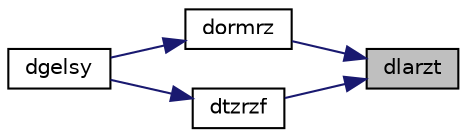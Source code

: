digraph "dlarzt"
{
 // LATEX_PDF_SIZE
  edge [fontname="Helvetica",fontsize="10",labelfontname="Helvetica",labelfontsize="10"];
  node [fontname="Helvetica",fontsize="10",shape=record];
  rankdir="RL";
  Node1 [label="dlarzt",height=0.2,width=0.4,color="black", fillcolor="grey75", style="filled", fontcolor="black",tooltip="DLARZT forms the triangular factor T of a block reflector H = I - vtvH."];
  Node1 -> Node2 [dir="back",color="midnightblue",fontsize="10",style="solid",fontname="Helvetica"];
  Node2 [label="dormrz",height=0.2,width=0.4,color="black", fillcolor="white", style="filled",URL="$dormrz_8f.html#ac2c48bc5f403cf18ff8c6aab5dff7635",tooltip="DORMRZ"];
  Node2 -> Node3 [dir="back",color="midnightblue",fontsize="10",style="solid",fontname="Helvetica"];
  Node3 [label="dgelsy",height=0.2,width=0.4,color="black", fillcolor="white", style="filled",URL="$dgelsy_8f.html#a385713b8bcdf85663ff9a45926fac423",tooltip="DGELSY solves overdetermined or underdetermined systems for GE matrices"];
  Node1 -> Node4 [dir="back",color="midnightblue",fontsize="10",style="solid",fontname="Helvetica"];
  Node4 [label="dtzrzf",height=0.2,width=0.4,color="black", fillcolor="white", style="filled",URL="$dtzrzf_8f.html#a8b47b32f1fa36d90d17a58ffa94169f9",tooltip="DTZRZF"];
  Node4 -> Node3 [dir="back",color="midnightblue",fontsize="10",style="solid",fontname="Helvetica"];
}
